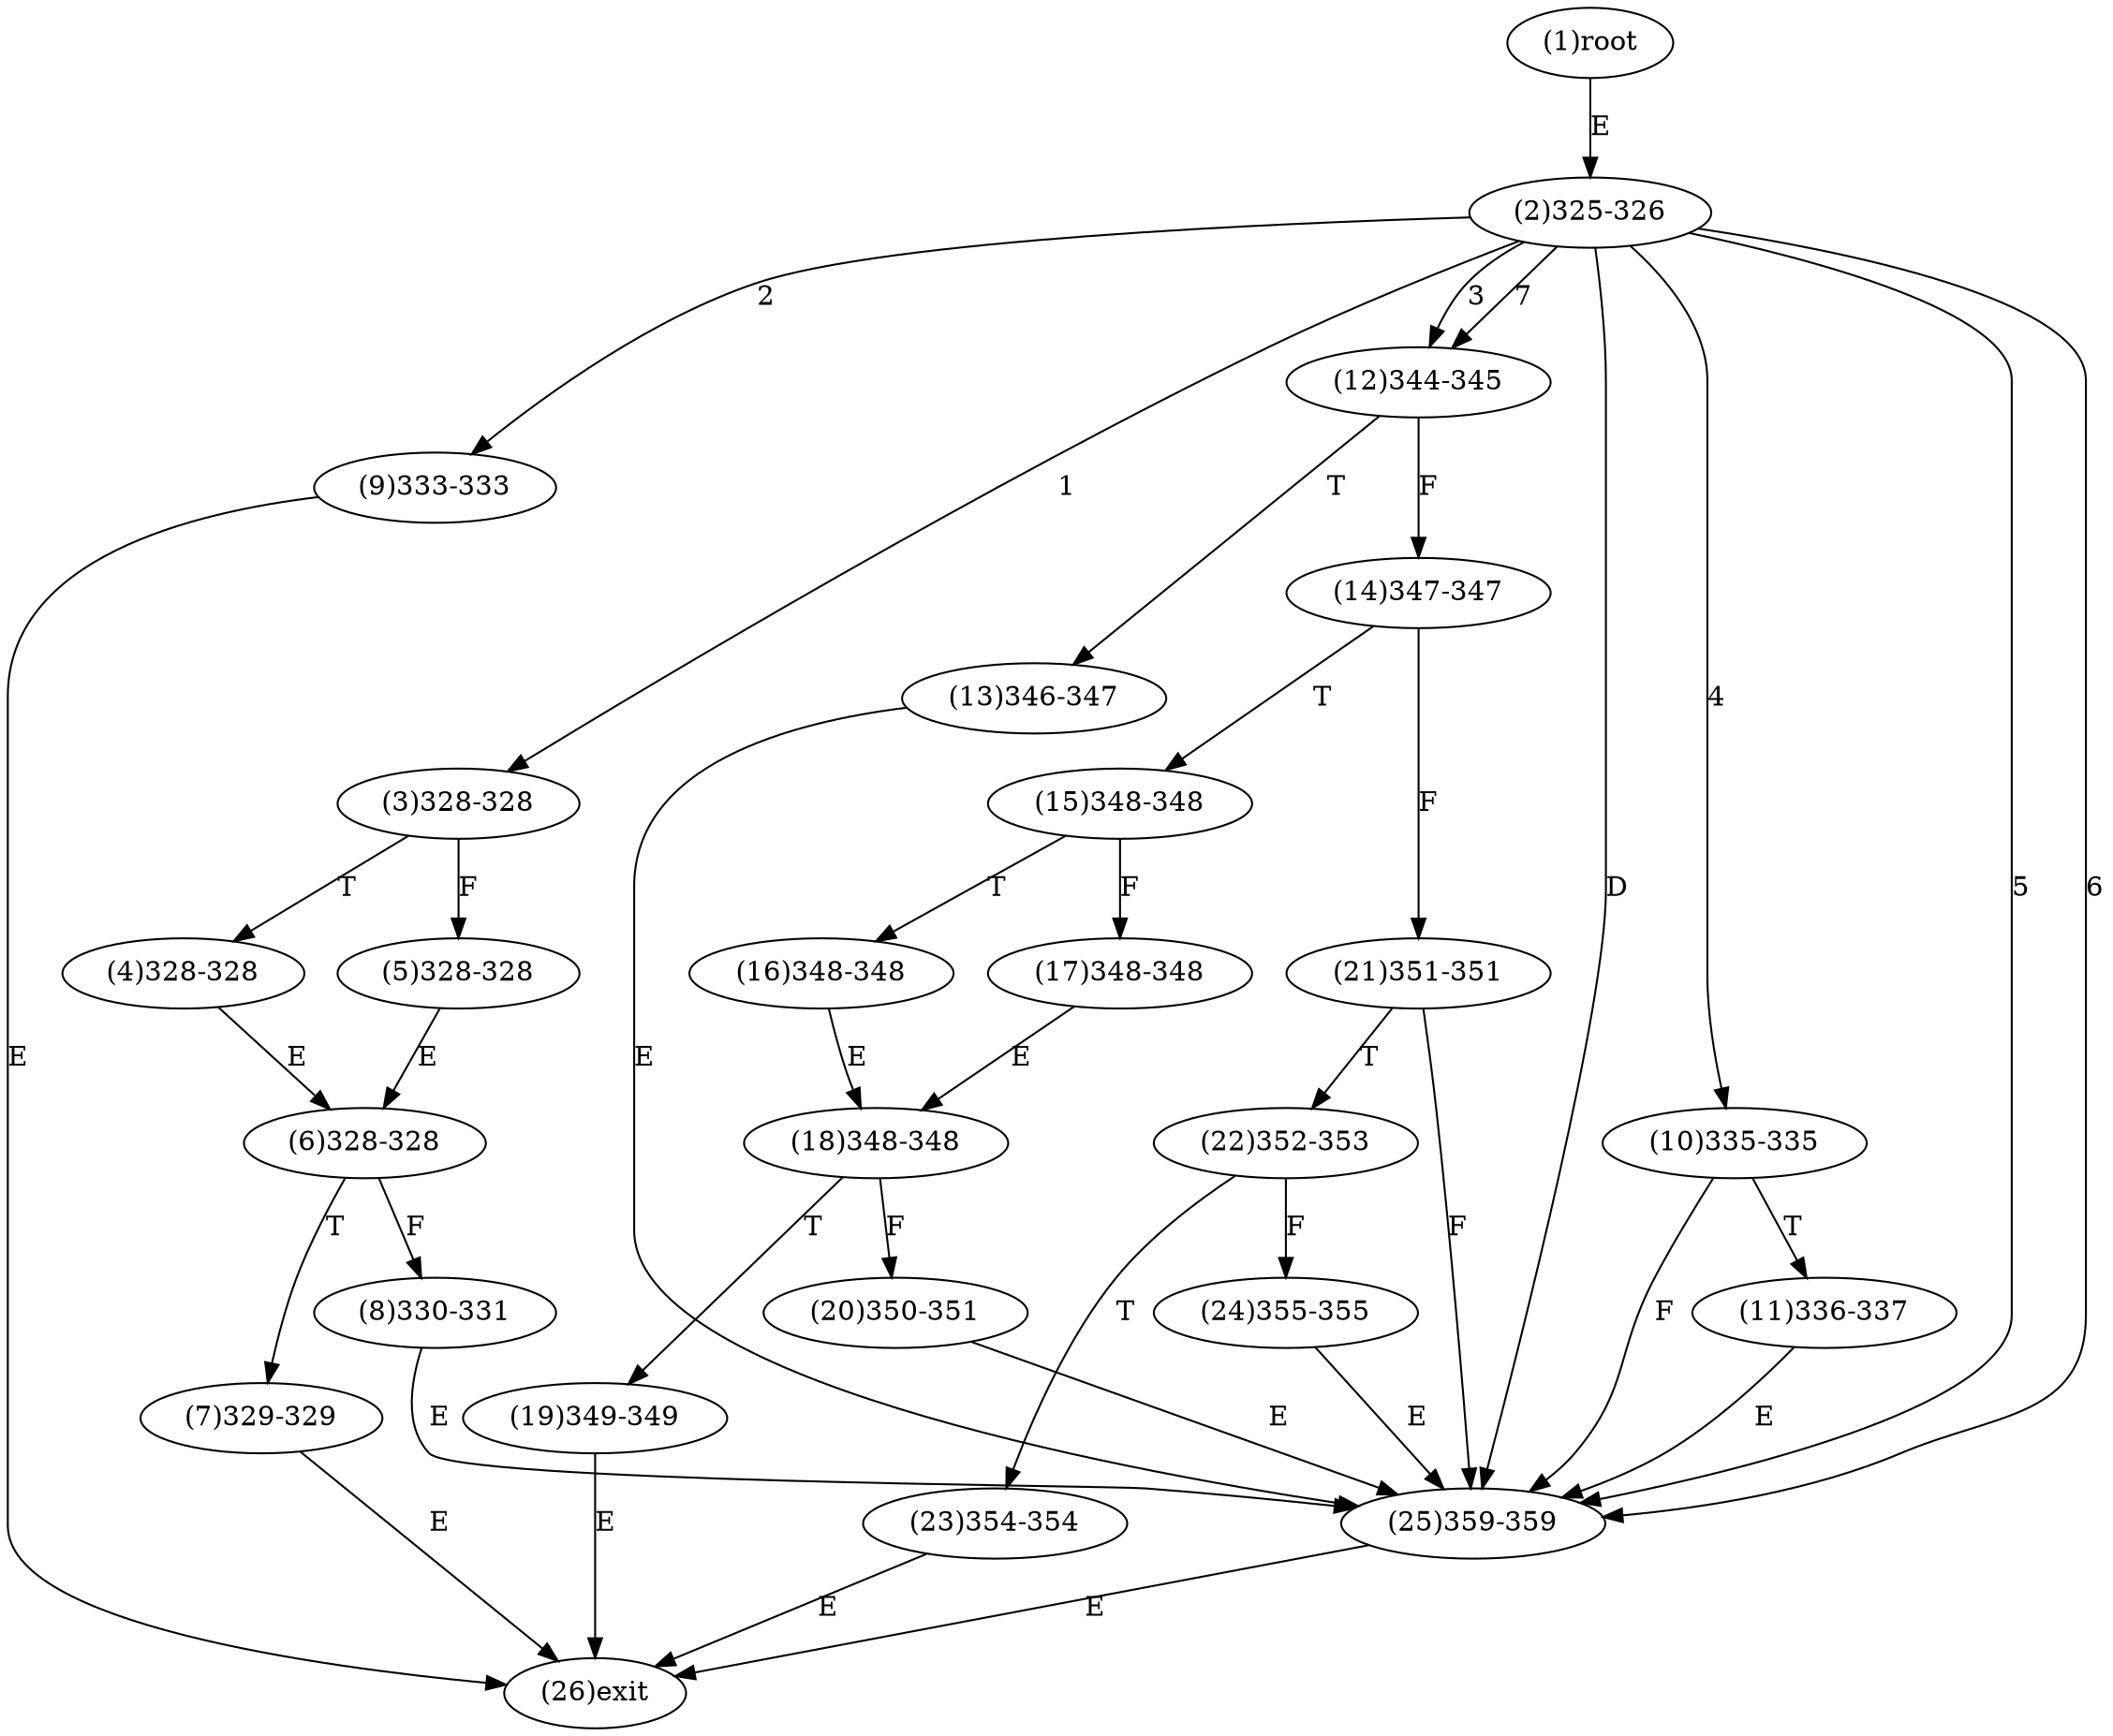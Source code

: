 digraph "" { 
1[ label="(1)root"];
2[ label="(2)325-326"];
3[ label="(3)328-328"];
4[ label="(4)328-328"];
5[ label="(5)328-328"];
6[ label="(6)328-328"];
7[ label="(7)329-329"];
8[ label="(8)330-331"];
9[ label="(9)333-333"];
10[ label="(10)335-335"];
11[ label="(11)336-337"];
12[ label="(12)344-345"];
13[ label="(13)346-347"];
14[ label="(14)347-347"];
15[ label="(15)348-348"];
17[ label="(17)348-348"];
16[ label="(16)348-348"];
19[ label="(19)349-349"];
18[ label="(18)348-348"];
21[ label="(21)351-351"];
20[ label="(20)350-351"];
23[ label="(23)354-354"];
22[ label="(22)352-353"];
25[ label="(25)359-359"];
24[ label="(24)355-355"];
26[ label="(26)exit"];
1->2[ label="E"];
2->3[ label="1"];
2->9[ label="2"];
2->12[ label="3"];
2->10[ label="4"];
2->25[ label="5"];
2->25[ label="6"];
2->12[ label="7"];
2->25[ label="D"];
3->5[ label="F"];
3->4[ label="T"];
4->6[ label="E"];
5->6[ label="E"];
6->8[ label="F"];
6->7[ label="T"];
7->26[ label="E"];
8->25[ label="E"];
9->26[ label="E"];
10->25[ label="F"];
10->11[ label="T"];
11->25[ label="E"];
12->14[ label="F"];
12->13[ label="T"];
13->25[ label="E"];
14->21[ label="F"];
14->15[ label="T"];
15->17[ label="F"];
15->16[ label="T"];
16->18[ label="E"];
17->18[ label="E"];
18->20[ label="F"];
18->19[ label="T"];
19->26[ label="E"];
20->25[ label="E"];
21->25[ label="F"];
21->22[ label="T"];
22->24[ label="F"];
22->23[ label="T"];
23->26[ label="E"];
24->25[ label="E"];
25->26[ label="E"];
}